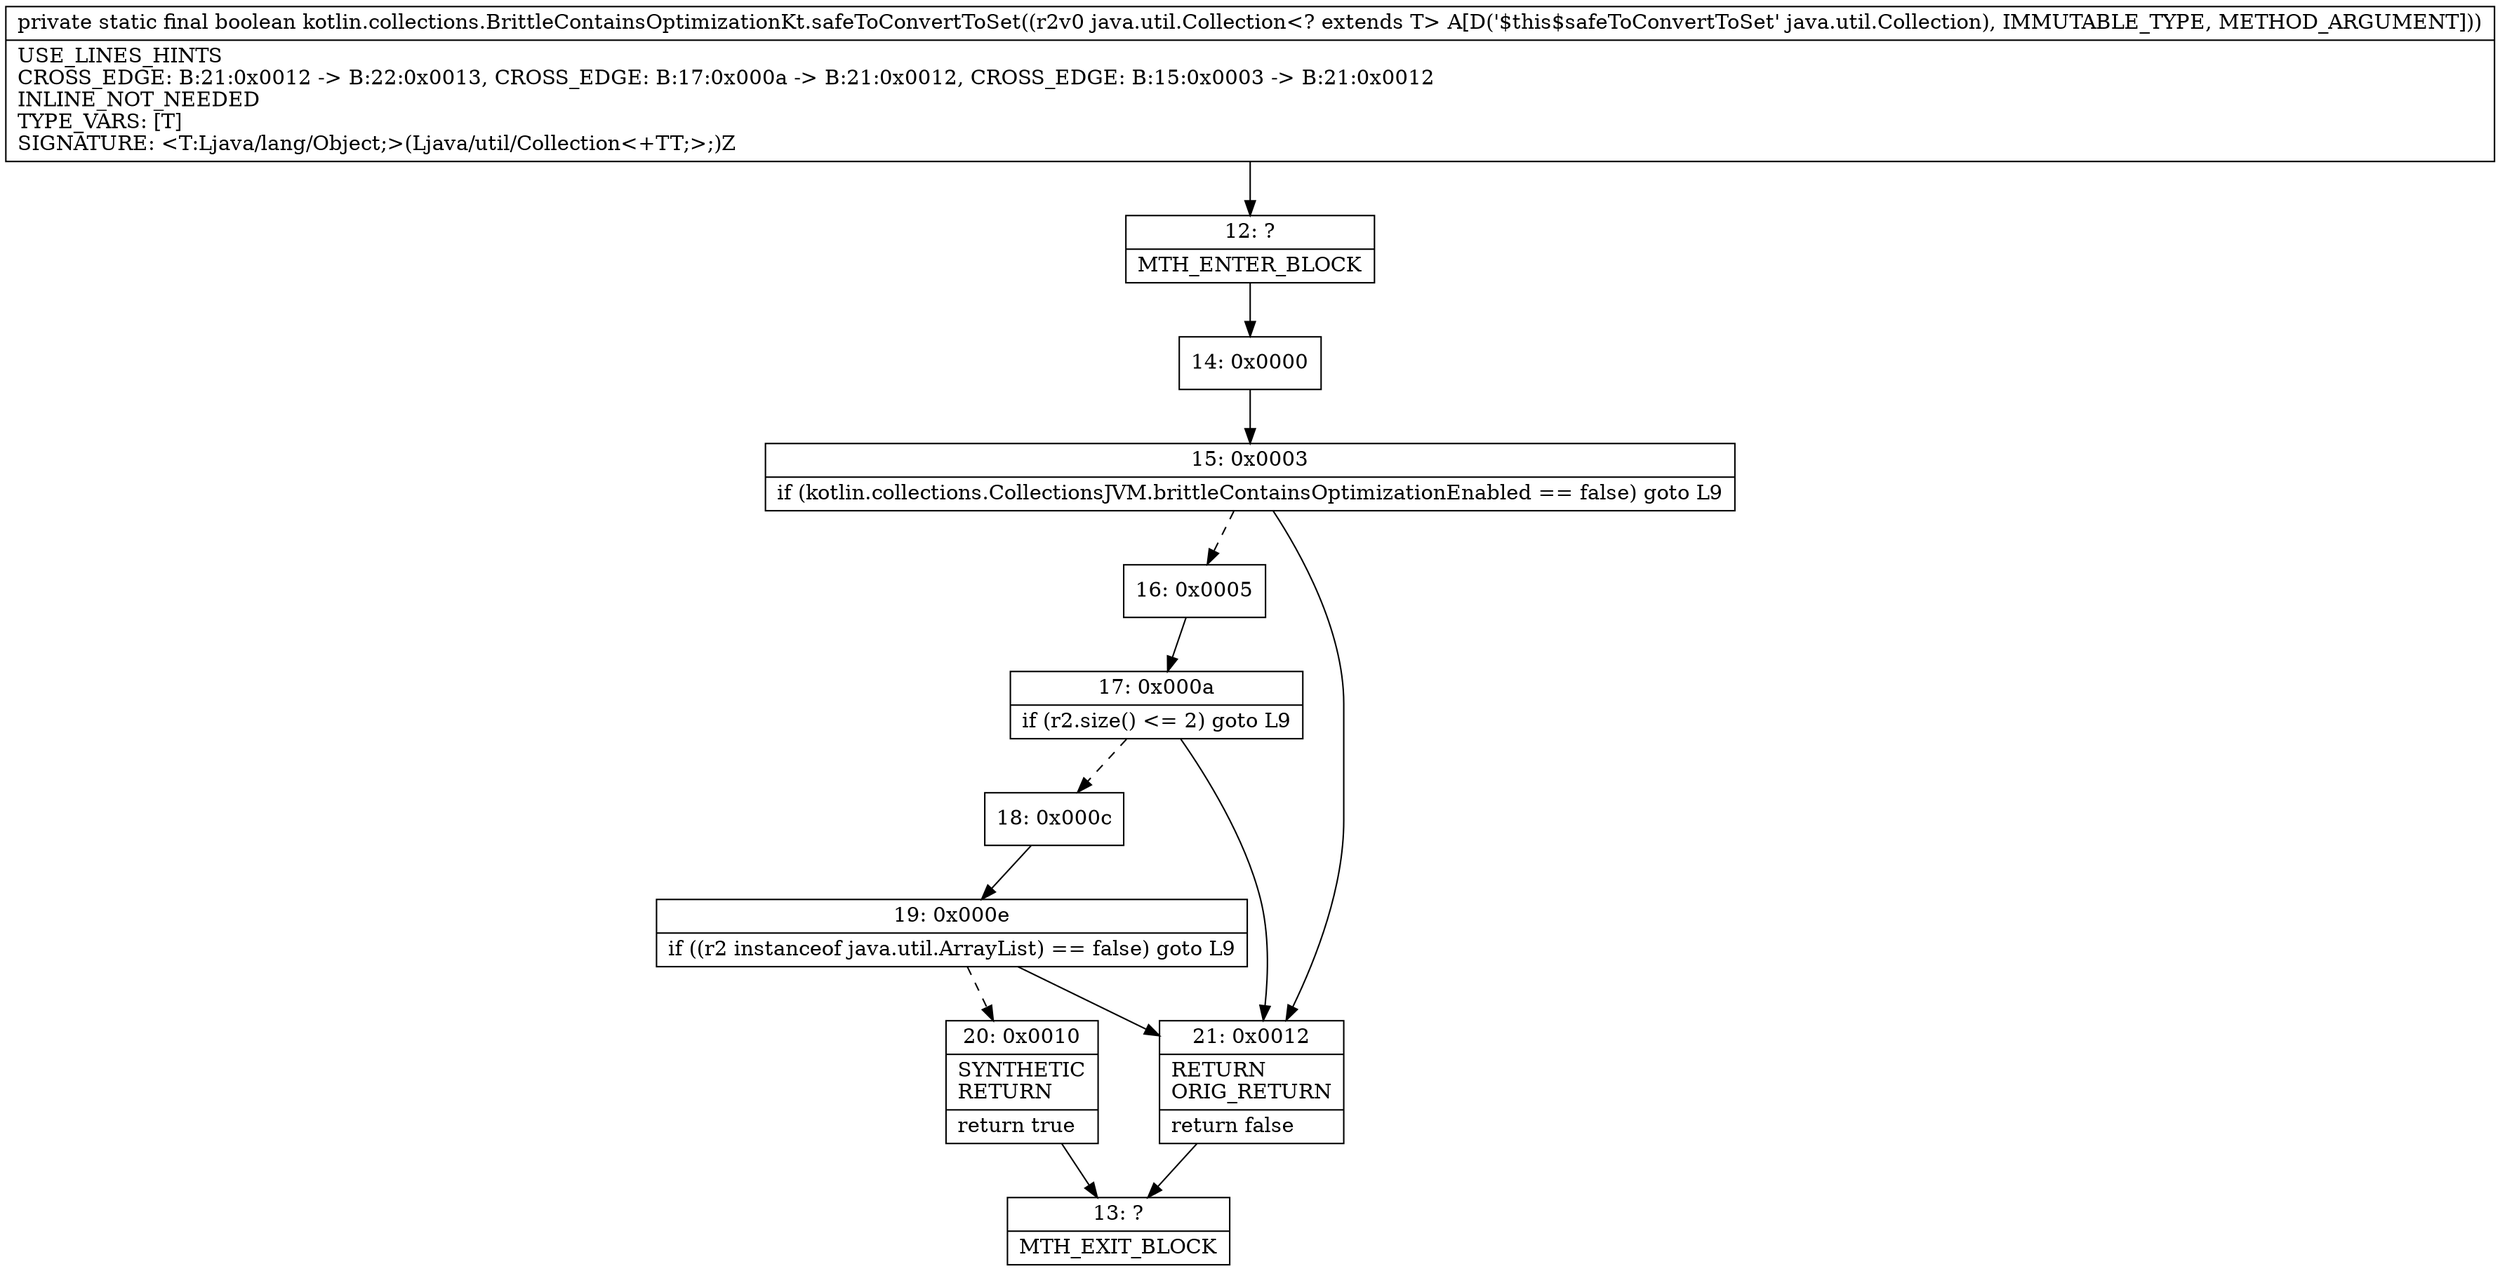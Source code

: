 digraph "CFG forkotlin.collections.BrittleContainsOptimizationKt.safeToConvertToSet(Ljava\/util\/Collection;)Z" {
Node_12 [shape=record,label="{12\:\ ?|MTH_ENTER_BLOCK\l}"];
Node_14 [shape=record,label="{14\:\ 0x0000}"];
Node_15 [shape=record,label="{15\:\ 0x0003|if (kotlin.collections.CollectionsJVM.brittleContainsOptimizationEnabled == false) goto L9\l}"];
Node_16 [shape=record,label="{16\:\ 0x0005}"];
Node_17 [shape=record,label="{17\:\ 0x000a|if (r2.size() \<= 2) goto L9\l}"];
Node_18 [shape=record,label="{18\:\ 0x000c}"];
Node_19 [shape=record,label="{19\:\ 0x000e|if ((r2 instanceof java.util.ArrayList) == false) goto L9\l}"];
Node_20 [shape=record,label="{20\:\ 0x0010|SYNTHETIC\lRETURN\l|return true\l}"];
Node_13 [shape=record,label="{13\:\ ?|MTH_EXIT_BLOCK\l}"];
Node_21 [shape=record,label="{21\:\ 0x0012|RETURN\lORIG_RETURN\l|return false\l}"];
MethodNode[shape=record,label="{private static final boolean kotlin.collections.BrittleContainsOptimizationKt.safeToConvertToSet((r2v0 java.util.Collection\<? extends T\> A[D('$this$safeToConvertToSet' java.util.Collection), IMMUTABLE_TYPE, METHOD_ARGUMENT]))  | USE_LINES_HINTS\lCROSS_EDGE: B:21:0x0012 \-\> B:22:0x0013, CROSS_EDGE: B:17:0x000a \-\> B:21:0x0012, CROSS_EDGE: B:15:0x0003 \-\> B:21:0x0012\lINLINE_NOT_NEEDED\lTYPE_VARS: [T]\lSIGNATURE: \<T:Ljava\/lang\/Object;\>(Ljava\/util\/Collection\<+TT;\>;)Z\l}"];
MethodNode -> Node_12;Node_12 -> Node_14;
Node_14 -> Node_15;
Node_15 -> Node_16[style=dashed];
Node_15 -> Node_21;
Node_16 -> Node_17;
Node_17 -> Node_18[style=dashed];
Node_17 -> Node_21;
Node_18 -> Node_19;
Node_19 -> Node_20[style=dashed];
Node_19 -> Node_21;
Node_20 -> Node_13;
Node_21 -> Node_13;
}

